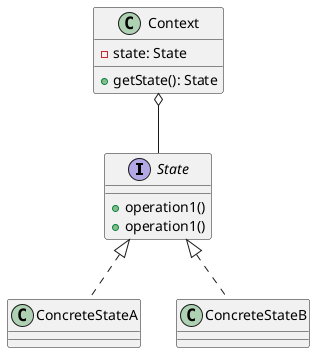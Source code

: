 @startuml

interface State
class ConcreteStateA
class ConcreteStateB
class Context

State : +operation1()
State : +operation1()

State <|.. ConcreteStateA
State <|.. ConcreteStateB

Context o-- State

Context : -state: State
Context : +getState(): State

@enduml